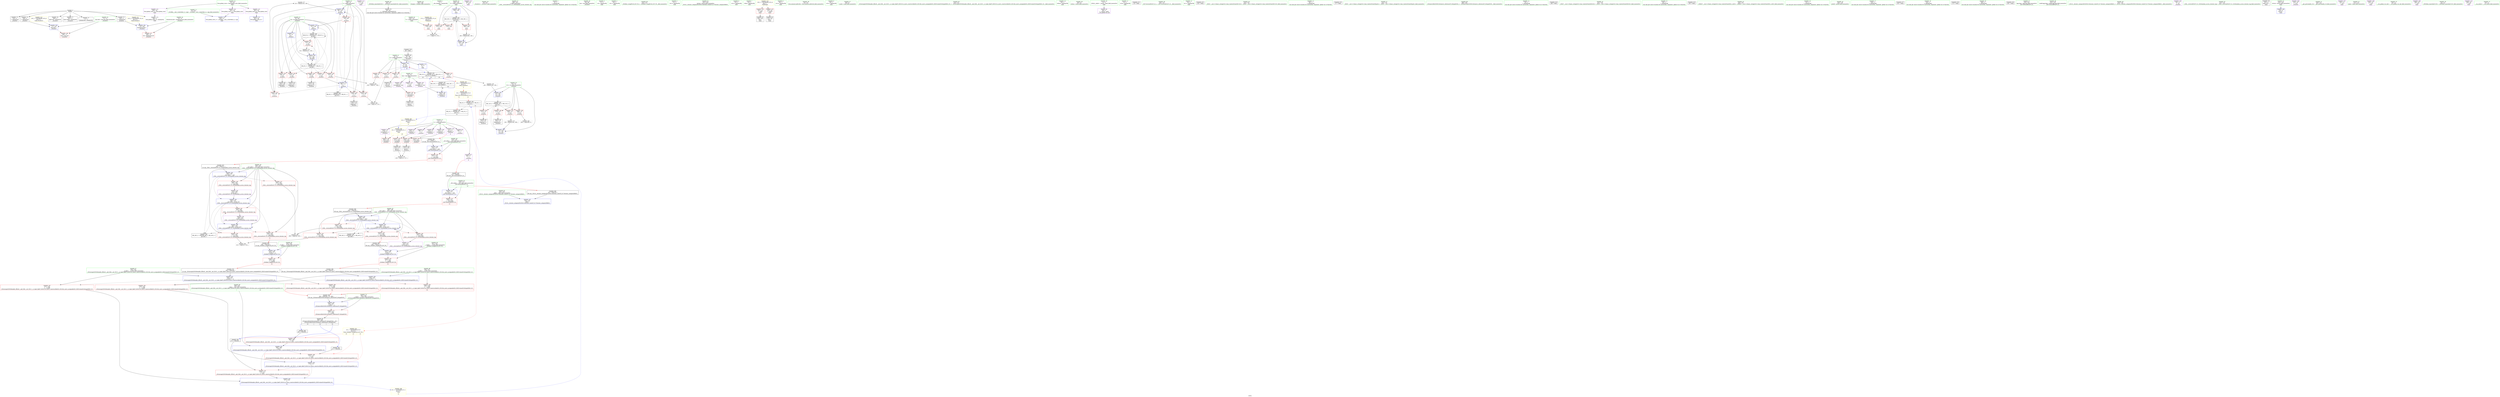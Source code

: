 digraph "SVFG" {
	label="SVFG";

	Node0x557fd61e9b50 [shape=record,color=grey,label="{NodeID: 0\nNullPtr}"];
	Node0x557fd61e9b50 -> Node0x557fd620c300[style=solid];
	Node0x557fd61e9b50 -> Node0x557fd620c400[style=solid];
	Node0x557fd61e9b50 -> Node0x557fd620c4d0[style=solid];
	Node0x557fd61e9b50 -> Node0x557fd620c5a0[style=solid];
	Node0x557fd61e9b50 -> Node0x557fd620c670[style=solid];
	Node0x557fd61e9b50 -> Node0x557fd620c740[style=solid];
	Node0x557fd61e9b50 -> Node0x557fd6212840[style=solid];
	Node0x557fd620f550 [shape=record,color=grey,label="{NodeID: 277\n135 = Binary(134, 136, )\n}"];
	Node0x557fd620f550 -> Node0x557fd6212c80[style=solid];
	Node0x557fd620d880 [shape=record,color=blue,label="{NodeID: 194\n300\<--310\n__last.addr\<--incdec.ptr\n_ZSt9__reverseIPcEvT_S1_St26random_access_iterator_tag\n}"];
	Node0x557fd620d880 -> Node0x557fd6211ab0[style=dashed];
	Node0x557fd620d880 -> Node0x557fd6211b80[style=dashed];
	Node0x557fd620d880 -> Node0x557fd6211c50[style=dashed];
	Node0x557fd620d880 -> Node0x557fd620da20[style=dashed];
	Node0x557fd620d880 -> Node0x557fd6224bd0[style=dashed];
	Node0x557fd620a9e0 [shape=record,color=purple,label="{NodeID: 111\n271\<--31\n\<--.str.6\nmain\n}"];
	Node0x557fd6208b60 [shape=record,color=green,label="{NodeID: 28\n49\<--55\n_ZNSt8ios_base4InitD1Ev\<--_ZNSt8ios_base4InitD1Ev_field_insensitive\n}"];
	Node0x557fd6208b60 -> Node0x557fd620c8e0[style=solid];
	Node0x557fd6213cf0 [shape=record,color=black,label="{NodeID: 388\n331 = PHI(216, )\n0th arg _ZSt19__iterator_categoryIPcENSt15iterator_traitsIT_E17iterator_categoryERKS2_ }"];
	Node0x557fd6213cf0 -> Node0x557fd620daf0[style=solid];
	Node0x557fd6229fb0 [shape=record,color=yellow,style=double,label="{NodeID: 305\n4V_1 = ENCHI(MR_4V_0)\npts\{13 \}\nFun[_ZSt7reverseIPcEvT_S1_]|{<s0>15|<s1>15}}"];
	Node0x557fd6229fb0:s0 -> Node0x557fd62241d0[style=dashed,color=red];
	Node0x557fd6229fb0:s1 -> Node0x557fd6225ad0[style=dashed,color=red];
	Node0x557fd6210a70 [shape=record,color=red,label="{NodeID: 139\n171\<--75\n\<--i13\n_Z5solvev\n}"];
	Node0x557fd6210a70 -> Node0x557fd620d060[style=solid];
	Node0x557fd620b510 [shape=record,color=green,label="{NodeID: 56\n265\<--266\nfreopen\<--freopen_field_insensitive\n}"];
	Node0x557fd6212130 [shape=record,color=red,label="{NodeID: 167\n377\<--358\n\<--__b.addr\n_ZSt4swapIcENSt9enable_ifIXsr6__and_ISt6__not_ISt15__is_tuple_likeIT_EESt21is_move_constructibleIS3_ESt18is_move_assignableIS3_EEE5valueEvE4typeERS3_SC_\n}"];
	Node0x557fd6212130 -> Node0x557fd620e0a0[style=solid];
	Node0x557fd620cd20 [shape=record,color=black,label="{NodeID: 84\n124\<--123\nidxprom4\<--\n_Z5solvev\n}"];
	Node0x557fd61f9840 [shape=record,color=green,label="{NodeID: 1\n7\<--1\n__dso_handle\<--dummyObj\nGlob }"];
	Node0x557fd621a380 [shape=record,color=grey,label="{NodeID: 278\n277 = cmp(275, 276, )\n}"];
	Node0x557fd620d950 [shape=record,color=blue,label="{NodeID: 195\n298\<--323\n__first.addr\<--incdec.ptr2\n_ZSt9__reverseIPcEvT_S1_St26random_access_iterator_tag\n}"];
	Node0x557fd620d950 -> Node0x557fd62116a0[style=dashed];
	Node0x557fd620d950 -> Node0x557fd6211770[style=dashed];
	Node0x557fd620d950 -> Node0x557fd6211840[style=dashed];
	Node0x557fd620d950 -> Node0x557fd620d950[style=dashed];
	Node0x557fd620d950 -> Node0x557fd62246d0[style=dashed];
	Node0x557fd620aab0 [shape=record,color=purple,label="{NodeID: 112\n280\<--33\n\<--.str.7\nmain\n}"];
	Node0x557fd6208c60 [shape=record,color=green,label="{NodeID: 29\n62\<--63\n_Z5solvev\<--_Z5solvev_field_insensitive\n}"];
	Node0x557fd6213e00 [shape=record,color=black,label="{NodeID: 389\n339 = PHI(317, )\n0th arg _ZSt9iter_swapIPcS0_EvT_T0_ }"];
	Node0x557fd6213e00 -> Node0x557fd620dbc0[style=solid];
	Node0x557fd6210b40 [shape=record,color=red,label="{NodeID: 140\n177\<--75\n\<--i13\n_Z5solvev\n}"];
	Node0x557fd6210b40 -> Node0x557fd620d200[style=solid];
	Node0x557fd620b610 [shape=record,color=green,label="{NodeID: 57\n296\<--297\n\<--field_insensitive\n_ZSt9__reverseIPcEvT_S1_St26random_access_iterator_tag\n}"];
	Node0x557fd6212200 [shape=record,color=red,label="{NodeID: 168\n368\<--365\n\<--call\n_ZSt4swapIcENSt9enable_ifIXsr6__and_ISt6__not_ISt15__is_tuple_likeIT_EESt21is_move_constructibleIS3_ESt18is_move_assignableIS3_EEE5valueEvE4typeERS3_SC_\n}"];
	Node0x557fd6212200 -> Node0x557fd620df00[style=solid];
	Node0x557fd620cdf0 [shape=record,color=black,label="{NodeID: 85\n127\<--126\nconv6\<--\n_Z5solvev\n}"];
	Node0x557fd620cdf0 -> Node0x557fd621a500[style=solid];
	Node0x557fd61f98d0 [shape=record,color=green,label="{NodeID: 2\n9\<--1\n\<--dummyObj\nCan only get source location for instruction, argument, global var or function.}"];
	Node0x557fd621a500 [shape=record,color=grey,label="{NodeID: 279\n128 = cmp(122, 127, )\n}"];
	Node0x557fd620da20 [shape=record,color=blue,label="{NodeID: 196\n300\<--326\n__last.addr\<--incdec.ptr3\n_ZSt9__reverseIPcEvT_S1_St26random_access_iterator_tag\n}"];
	Node0x557fd620da20 -> Node0x557fd6211ab0[style=dashed];
	Node0x557fd620da20 -> Node0x557fd6211b80[style=dashed];
	Node0x557fd620da20 -> Node0x557fd6211c50[style=dashed];
	Node0x557fd620da20 -> Node0x557fd620da20[style=dashed];
	Node0x557fd620da20 -> Node0x557fd6224bd0[style=dashed];
	Node0x557fd620ab80 [shape=record,color=purple,label="{NodeID: 113\n391\<--35\nllvm.global_ctors_0\<--llvm.global_ctors\nGlob }"];
	Node0x557fd620ab80 -> Node0x557fd6212640[style=solid];
	Node0x557fd6208d60 [shape=record,color=green,label="{NodeID: 30\n65\<--66\nans\<--ans_field_insensitive\n_Z5solvev\n}"];
	Node0x557fd6213f10 [shape=record,color=black,label="{NodeID: 390\n340 = PHI(318, )\n1st arg _ZSt9iter_swapIPcS0_EvT_T0_ }"];
	Node0x557fd6213f10 -> Node0x557fd620dc90[style=solid];
	Node0x557fd622a1a0 [shape=record,color=yellow,style=double,label="{NodeID: 307\n4V_1 = ENCHI(MR_4V_0)\npts\{13 \}\nFun[_Z5solvev]|{<s0>6}}"];
	Node0x557fd622a1a0:s0 -> Node0x557fd6229fb0[style=dashed,color=red];
	Node0x557fd6210c10 [shape=record,color=red,label="{NodeID: 141\n184\<--75\n\<--i13\n_Z5solvev\n}"];
	Node0x557fd6210c10 -> Node0x557fd620ef50[style=solid];
	Node0x557fd620b6e0 [shape=record,color=green,label="{NodeID: 58\n298\<--299\n__first.addr\<--__first.addr_field_insensitive\n_ZSt9__reverseIPcEvT_S1_St26random_access_iterator_tag\n}"];
	Node0x557fd620b6e0 -> Node0x557fd62115d0[style=solid];
	Node0x557fd620b6e0 -> Node0x557fd62116a0[style=solid];
	Node0x557fd620b6e0 -> Node0x557fd6211770[style=solid];
	Node0x557fd620b6e0 -> Node0x557fd6211840[style=solid];
	Node0x557fd620b6e0 -> Node0x557fd620d6e0[style=solid];
	Node0x557fd620b6e0 -> Node0x557fd620d950[style=solid];
	Node0x557fd62122d0 [shape=record,color=red,label="{NodeID: 169\n372\<--371\n\<--call1\n_ZSt4swapIcENSt9enable_ifIXsr6__and_ISt6__not_ISt15__is_tuple_likeIT_EESt21is_move_constructibleIS3_ESt18is_move_assignableIS3_EEE5valueEvE4typeERS3_SC_\n}"];
	Node0x557fd62122d0 -> Node0x557fd620dfd0[style=solid];
	Node0x557fd620cec0 [shape=record,color=black,label="{NodeID: 86\n140\<--139\nidxprom8\<--\n_Z5solvev\n}"];
	Node0x557fd62050a0 [shape=record,color=green,label="{NodeID: 3\n17\<--1\n.str\<--dummyObj\nGlob }"];
	Node0x557fd621a680 [shape=record,color=grey,label="{NodeID: 280\n116 = cmp(114, 115, )\n}"];
	Node0x557fd620daf0 [shape=record,color=blue,label="{NodeID: 197\n334\<--331\n.addr\<--\n_ZSt19__iterator_categoryIPcENSt15iterator_traitsIT_E17iterator_categoryERKS2_\n}"];
	Node0x557fd620ac80 [shape=record,color=purple,label="{NodeID: 114\n392\<--35\nllvm.global_ctors_1\<--llvm.global_ctors\nGlob }"];
	Node0x557fd620ac80 -> Node0x557fd6212740[style=solid];
	Node0x557fd6208e30 [shape=record,color=green,label="{NodeID: 31\n67\<--68\non\<--on_field_insensitive\n_Z5solvev\n}"];
	Node0x557fd6208e30 -> Node0x557fd620ffe0[style=solid];
	Node0x557fd6208e30 -> Node0x557fd62100b0[style=solid];
	Node0x557fd6208e30 -> Node0x557fd6210180[style=solid];
	Node0x557fd6208e30 -> Node0x557fd6210250[style=solid];
	Node0x557fd6208e30 -> Node0x557fd6210320[style=solid];
	Node0x557fd6208e30 -> Node0x557fd62103f0[style=solid];
	Node0x557fd6208e30 -> Node0x557fd6212a10[style=solid];
	Node0x557fd6208e30 -> Node0x557fd6212bb0[style=solid];
	Node0x557fd6208e30 -> Node0x557fd6212e20[style=solid];
	Node0x557fd6210ce0 [shape=record,color=red,label="{NodeID: 142\n121\<--120\n\<--arrayidx\n_Z5solvev\n}"];
	Node0x557fd6210ce0 -> Node0x557fd620cc50[style=solid];
	Node0x557fd620b7b0 [shape=record,color=green,label="{NodeID: 59\n300\<--301\n__last.addr\<--__last.addr_field_insensitive\n_ZSt9__reverseIPcEvT_S1_St26random_access_iterator_tag\n}"];
	Node0x557fd620b7b0 -> Node0x557fd6211910[style=solid];
	Node0x557fd620b7b0 -> Node0x557fd62119e0[style=solid];
	Node0x557fd620b7b0 -> Node0x557fd6211ab0[style=solid];
	Node0x557fd620b7b0 -> Node0x557fd6211b80[style=solid];
	Node0x557fd620b7b0 -> Node0x557fd6211c50[style=solid];
	Node0x557fd620b7b0 -> Node0x557fd620d7b0[style=solid];
	Node0x557fd620b7b0 -> Node0x557fd620d880[style=solid];
	Node0x557fd620b7b0 -> Node0x557fd620da20[style=solid];
	Node0x557fd62123a0 [shape=record,color=red,label="{NodeID: 170\n376\<--375\n\<--call2\n_ZSt4swapIcENSt9enable_ifIXsr6__and_ISt6__not_ISt15__is_tuple_likeIT_EESt21is_move_constructibleIS3_ESt18is_move_assignableIS3_EEE5valueEvE4typeERS3_SC_\n}"];
	Node0x557fd62123a0 -> Node0x557fd620e0a0[style=solid];
	Node0x557fd620cf90 [shape=record,color=black,label="{NodeID: 87\n147\<--146\nidxprom11\<--\n_Z5solvev\n}"];
	Node0x557fd6205130 [shape=record,color=green,label="{NodeID: 4\n19\<--1\n.str.1\<--dummyObj\nGlob }"];
	Node0x557fd622e340 [shape=record,color=yellow,style=double,label="{NodeID: 364\n4V_2 = CSCHI(MR_4V_1)\npts\{13 \}\nCS[]|{|<s4>20}}"];
	Node0x557fd622e340 -> Node0x557fd6210ce0[style=dashed];
	Node0x557fd622e340 -> Node0x557fd6210db0[style=dashed];
	Node0x557fd622e340 -> Node0x557fd6210e80[style=dashed];
	Node0x557fd622e340 -> Node0x557fd6211020[style=dashed];
	Node0x557fd622e340:s4 -> Node0x557fd62287d0[style=dashed,color=blue];
	Node0x557fd621a800 [shape=record,color=grey,label="{NodeID: 281\n306 = cmp(304, 305, )\n}"];
	Node0x557fd620dbc0 [shape=record,color=blue,label="{NodeID: 198\n341\<--339\n__a.addr\<--__a\n_ZSt9iter_swapIPcS0_EvT_T0_\n}"];
	Node0x557fd620dbc0 -> Node0x557fd6211d20[style=dashed];
	Node0x557fd620f700 [shape=record,color=purple,label="{NodeID: 115\n393\<--35\nllvm.global_ctors_2\<--llvm.global_ctors\nGlob }"];
	Node0x557fd620f700 -> Node0x557fd6212840[style=solid];
	Node0x557fd6208f00 [shape=record,color=green,label="{NodeID: 32\n69\<--70\ni\<--i_field_insensitive\n_Z5solvev\n}"];
	Node0x557fd6208f00 -> Node0x557fd62104c0[style=solid];
	Node0x557fd6208f00 -> Node0x557fd6210590[style=solid];
	Node0x557fd6208f00 -> Node0x557fd6210660[style=solid];
	Node0x557fd6208f00 -> Node0x557fd6210730[style=solid];
	Node0x557fd6208f00 -> Node0x557fd6212ae0[style=solid];
	Node0x557fd6208f00 -> Node0x557fd6212c80[style=solid];
	Node0x557fd6210db0 [shape=record,color=red,label="{NodeID: 143\n126\<--125\n\<--arrayidx5\n_Z5solvev\n}"];
	Node0x557fd6210db0 -> Node0x557fd620cdf0[style=solid];
	Node0x557fd620b880 [shape=record,color=green,label="{NodeID: 60\n320\<--321\n_ZSt9iter_swapIPcS0_EvT_T0_\<--_ZSt9iter_swapIPcS0_EvT_T0__field_insensitive\n}"];
	Node0x557fd6212470 [shape=record,color=red,label="{NodeID: 171\n385\<--382\n\<--__t.addr\n_ZSt4moveIRcEONSt16remove_referenceIT_E4typeEOS2_\n}"];
	Node0x557fd6212470 -> Node0x557fd620d470[style=solid];
	Node0x557fd620d060 [shape=record,color=black,label="{NodeID: 88\n172\<--171\nidxprom17\<--\n_Z5solvev\n}"];
	Node0x557fd62051c0 [shape=record,color=green,label="{NodeID: 5\n21\<--1\n.str.2\<--dummyObj\nGlob }"];
	Node0x557fd622e4a0 [shape=record,color=yellow,style=double,label="{NodeID: 365\n4V_2 = CSCHI(MR_4V_1)\npts\{13 \}\nCS[]|{<s0>6}}"];
	Node0x557fd622e4a0:s0 -> Node0x557fd622e340[style=dashed,color=blue];
	Node0x557fd621a980 [shape=record,color=grey,label="{NodeID: 282\n169 = cmp(168, 9, )\n}"];
	Node0x557fd620dc90 [shape=record,color=blue,label="{NodeID: 199\n343\<--340\n__b.addr\<--__b\n_ZSt9iter_swapIPcS0_EvT_T0_\n}"];
	Node0x557fd620dc90 -> Node0x557fd6211df0[style=dashed];
	Node0x557fd620f7c0 [shape=record,color=purple,label="{NodeID: 116\n310\<--309\nincdec.ptr\<--\n_ZSt9__reverseIPcEvT_S1_St26random_access_iterator_tag\n}"];
	Node0x557fd620f7c0 -> Node0x557fd620d880[style=solid];
	Node0x557fd6208fd0 [shape=record,color=green,label="{NodeID: 33\n71\<--72\nexn.slot\<--exn.slot_field_insensitive\n_Z5solvev\n}"];
	Node0x557fd6208fd0 -> Node0x557fd6210800[style=solid];
	Node0x557fd6208fd0 -> Node0x557fd6212ef0[style=solid];
	Node0x557fd622a440 [shape=record,color=yellow,style=double,label="{NodeID: 310\n10V_1 = ENCHI(MR_10V_0)\npts\{72 \}\nFun[_Z5solvev]}"];
	Node0x557fd622a440 -> Node0x557fd6212ef0[style=dashed];
	Node0x557fd6210e80 [shape=record,color=red,label="{NodeID: 144\n142\<--141\n\<--arrayidx9\n_Z5solvev\n}"];
	Node0x557fd620b980 [shape=record,color=green,label="{NodeID: 61\n332\<--333\nretval\<--retval_field_insensitive\n_ZSt19__iterator_categoryIPcENSt15iterator_traitsIT_E17iterator_categoryERKS2_\n}"];
	Node0x557fd6212540 [shape=record,color=blue,label="{NodeID: 172\n8\<--9\nn\<--\nGlob }"];
	Node0x557fd6212540 -> Node0x557fd62287d0[style=dashed];
	Node0x557fd620d130 [shape=record,color=black,label="{NodeID: 89\n175\<--174\ntobool\<--\n_Z5solvev\n}"];
	Node0x557fd6205250 [shape=record,color=green,label="{NodeID: 6\n23\<--1\n.str.3\<--dummyObj\nGlob }"];
	Node0x557fd621ab00 [shape=record,color=grey,label="{NodeID: 283\n109 = cmp(107, 108, )\n}"];
	Node0x557fd620dd60 [shape=record,color=blue,label="{NodeID: 200\n356\<--354\n__a.addr\<--__a\n_ZSt4swapIcENSt9enable_ifIXsr6__and_ISt6__not_ISt15__is_tuple_likeIT_EESt21is_move_constructibleIS3_ESt18is_move_assignableIS3_EEE5valueEvE4typeERS3_SC_\n}"];
	Node0x557fd620dd60 -> Node0x557fd6211ec0[style=dashed];
	Node0x557fd620dd60 -> Node0x557fd6211f90[style=dashed];
	Node0x557fd620f890 [shape=record,color=purple,label="{NodeID: 117\n323\<--322\nincdec.ptr2\<--\n_ZSt9__reverseIPcEvT_S1_St26random_access_iterator_tag\n}"];
	Node0x557fd620f890 -> Node0x557fd620d950[style=solid];
	Node0x557fd62090a0 [shape=record,color=green,label="{NodeID: 34\n73\<--74\nehselector.slot\<--ehselector.slot_field_insensitive\n_Z5solvev\n}"];
	Node0x557fd62090a0 -> Node0x557fd62108d0[style=solid];
	Node0x557fd62090a0 -> Node0x557fd6212fc0[style=solid];
	Node0x557fd622a520 [shape=record,color=yellow,style=double,label="{NodeID: 311\n12V_1 = ENCHI(MR_12V_0)\npts\{74 \}\nFun[_Z5solvev]}"];
	Node0x557fd622a520 -> Node0x557fd6212fc0[style=dashed];
	Node0x557fd6210f50 [shape=record,color=red,label="{NodeID: 145\n174\<--173\n\<--arrayidx18\n_Z5solvev\n}"];
	Node0x557fd6210f50 -> Node0x557fd620d130[style=solid];
	Node0x557fd620ba50 [shape=record,color=green,label="{NodeID: 62\n334\<--335\n.addr\<--.addr_field_insensitive\n_ZSt19__iterator_categoryIPcENSt15iterator_traitsIT_E17iterator_categoryERKS2_\n}"];
	Node0x557fd620ba50 -> Node0x557fd620daf0[style=solid];
	Node0x557fd6212640 [shape=record,color=blue,label="{NodeID: 173\n391\<--36\nllvm.global_ctors_0\<--\nGlob }"];
	Node0x557fd620d200 [shape=record,color=black,label="{NodeID: 90\n178\<--177\nidxprom20\<--\n_Z5solvev\n}"];
	Node0x557fd6205a90 [shape=record,color=green,label="{NodeID: 7\n25\<--1\nstdin\<--dummyObj\nGlob }"];
	Node0x557fd621ac80 [shape=record,color=grey,label="{NodeID: 284\n315 = cmp(313, 314, )\n}"];
	Node0x557fd620de30 [shape=record,color=blue,label="{NodeID: 201\n358\<--355\n__b.addr\<--__b\n_ZSt4swapIcENSt9enable_ifIXsr6__and_ISt6__not_ISt15__is_tuple_likeIT_EESt21is_move_constructibleIS3_ESt18is_move_assignableIS3_EEE5valueEvE4typeERS3_SC_\n}"];
	Node0x557fd620de30 -> Node0x557fd6212060[style=dashed];
	Node0x557fd620de30 -> Node0x557fd6212130[style=dashed];
	Node0x557fd620f960 [shape=record,color=purple,label="{NodeID: 118\n326\<--325\nincdec.ptr3\<--\n_ZSt9__reverseIPcEvT_S1_St26random_access_iterator_tag\n}"];
	Node0x557fd620f960 -> Node0x557fd620da20[style=solid];
	Node0x557fd6209170 [shape=record,color=green,label="{NodeID: 35\n75\<--76\ni13\<--i13_field_insensitive\n_Z5solvev\n}"];
	Node0x557fd6209170 -> Node0x557fd62109a0[style=solid];
	Node0x557fd6209170 -> Node0x557fd6210a70[style=solid];
	Node0x557fd6209170 -> Node0x557fd6210b40[style=solid];
	Node0x557fd6209170 -> Node0x557fd6210c10[style=solid];
	Node0x557fd6209170 -> Node0x557fd6213090[style=solid];
	Node0x557fd6209170 -> Node0x557fd6213160[style=solid];
	Node0x557fd6211020 [shape=record,color=red,label="{NodeID: 146\n180\<--179\n\<--arrayidx21\n_Z5solvev\n}"];
	Node0x557fd620bb20 [shape=record,color=green,label="{NodeID: 63\n341\<--342\n__a.addr\<--__a.addr_field_insensitive\n_ZSt9iter_swapIPcS0_EvT_T0_\n}"];
	Node0x557fd620bb20 -> Node0x557fd6211d20[style=solid];
	Node0x557fd620bb20 -> Node0x557fd620dbc0[style=solid];
	Node0x557fd6212740 [shape=record,color=blue,label="{NodeID: 174\n392\<--37\nllvm.global_ctors_1\<--_GLOBAL__sub_I_waterfalls_0_1.cpp\nGlob }"];
	Node0x557fd620d2d0 [shape=record,color=black,label="{NodeID: 91\n264\<--261\ncall\<--\nmain\n}"];
	Node0x557fd6205b50 [shape=record,color=green,label="{NodeID: 8\n26\<--1\n.str.4\<--dummyObj\nGlob }"];
	Node0x557fd622e8f0 [shape=record,color=yellow,style=double,label="{NodeID: 368\n4V_2 = CSCHI(MR_4V_1)\npts\{13 \}\nCS[]|{<s0>21}}"];
	Node0x557fd622e8f0:s0 -> Node0x557fd6225ad0[style=dashed,color=blue];
	Node0x557fd62232d0 [shape=record,color=black,label="{NodeID: 285\nMR_6V_3 = PHI(MR_6V_7, MR_6V_2, )\npts\{68 \}\n}"];
	Node0x557fd62232d0 -> Node0x557fd620ffe0[style=dashed];
	Node0x557fd62232d0 -> Node0x557fd62100b0[style=dashed];
	Node0x557fd62232d0 -> Node0x557fd6210180[style=dashed];
	Node0x557fd62232d0 -> Node0x557fd6210250[style=dashed];
	Node0x557fd62232d0 -> Node0x557fd6210320[style=dashed];
	Node0x557fd62232d0 -> Node0x557fd62103f0[style=dashed];
	Node0x557fd62232d0 -> Node0x557fd6212bb0[style=dashed];
	Node0x557fd62232d0 -> Node0x557fd6212e20[style=dashed];
	Node0x557fd62232d0 -> Node0x557fd62269d0[style=dashed];
	Node0x557fd620df00 [shape=record,color=blue,label="{NodeID: 202\n360\<--368\n__tmp\<--\n_ZSt4swapIcENSt9enable_ifIXsr6__and_ISt6__not_ISt15__is_tuple_likeIT_EESt21is_move_constructibleIS3_ESt18is_move_assignableIS3_EEE5valueEvE4typeERS3_SC_\n}"];
	Node0x557fd620df00 -> Node0x557fd62122d0[style=dashed];
	Node0x557fd620df00 -> Node0x557fd62123a0[style=dashed];
	Node0x557fd620fa30 [shape=record,color=purple,label="{NodeID: 119\n97\<--11\nadd.ptr\<--s\n_Z5solvev\n|{<s0>6}}"];
	Node0x557fd620fa30:s0 -> Node0x557fd62136b0[style=solid,color=red];
	Node0x557fd6209240 [shape=record,color=green,label="{NodeID: 36\n82\<--83\nllvm.memset.p0i8.i64\<--llvm.memset.p0i8.i64_field_insensitive\n}"];
	Node0x557fd62110f0 [shape=record,color=red,label="{NodeID: 147\n226\<--216\n\<--__first.addr\n_ZSt7reverseIPcEvT_S1_\n|{<s0>15}}"];
	Node0x557fd62110f0:s0 -> Node0x557fd6213ad0[style=solid,color=red];
	Node0x557fd620bbf0 [shape=record,color=green,label="{NodeID: 64\n343\<--344\n__b.addr\<--__b.addr_field_insensitive\n_ZSt9iter_swapIPcS0_EvT_T0_\n}"];
	Node0x557fd620bbf0 -> Node0x557fd6211df0[style=solid];
	Node0x557fd620bbf0 -> Node0x557fd620dc90[style=solid];
	Node0x557fd6212840 [shape=record,color=blue, style = dotted,label="{NodeID: 175\n393\<--3\nllvm.global_ctors_2\<--dummyVal\nGlob }"];
	Node0x557fd620d3a0 [shape=record,color=black,label="{NodeID: 92\n270\<--267\ncall1\<--\nmain\n}"];
	Node0x557fd6205c10 [shape=record,color=green,label="{NodeID: 9\n28\<--1\n.str.5\<--dummyObj\nGlob }"];
	Node0x557fd623b740 [shape=record,color=black,label="{NodeID: 369\n354 = PHI(347, )\n0th arg _ZSt4swapIcENSt9enable_ifIXsr6__and_ISt6__not_ISt15__is_tuple_likeIT_EESt21is_move_constructibleIS3_ESt18is_move_assignableIS3_EEE5valueEvE4typeERS3_SC_ }"];
	Node0x557fd623b740 -> Node0x557fd620dd60[style=solid];
	Node0x557fd62237d0 [shape=record,color=black,label="{NodeID: 286\nMR_8V_2 = PHI(MR_8V_4, MR_8V_1, )\npts\{70 \}\n}"];
	Node0x557fd62237d0 -> Node0x557fd6212ae0[style=dashed];
	Node0x557fd620dfd0 [shape=record,color=blue,label="{NodeID: 203\n373\<--372\n\<--\n_ZSt4swapIcENSt9enable_ifIXsr6__and_ISt6__not_ISt15__is_tuple_likeIT_EESt21is_move_constructibleIS3_ESt18is_move_assignableIS3_EEE5valueEvE4typeERS3_SC_\n}"];
	Node0x557fd620dfd0 -> Node0x557fd62123a0[style=dashed];
	Node0x557fd620dfd0 -> Node0x557fd620e0a0[style=dashed];
	Node0x557fd620fb00 [shape=record,color=red,label="{NodeID: 120\n94\<--8\n\<--n\n_Z5solvev\n}"];
	Node0x557fd620fb00 -> Node0x557fd620cab0[style=solid];
	Node0x557fd6209340 [shape=record,color=green,label="{NodeID: 37\n86\<--87\nscanf\<--scanf_field_insensitive\n}"];
	Node0x557fd62111c0 [shape=record,color=red,label="{NodeID: 148\n227\<--218\n\<--__last.addr\n_ZSt7reverseIPcEvT_S1_\n|{<s0>15}}"];
	Node0x557fd62111c0:s0 -> Node0x557fd6213be0[style=solid,color=red];
	Node0x557fd620bcc0 [shape=record,color=green,label="{NodeID: 65\n350\<--351\n_ZSt4swapIcENSt9enable_ifIXsr6__and_ISt6__not_ISt15__is_tuple_likeIT_EESt21is_move_constructibleIS3_ESt18is_move_assignableIS3_EEE5valueEvE4typeERS3_SC_\<--_ZSt4swapIcENSt9enable_ifIXsr6__and_ISt6__not_ISt15__is_tuple_likeIT_EESt21is_move_constructibleIS3_ESt18is_move_assignableIS3_EEE5valueEvE4typeERS3_SC__field_insensitive\n}"];
	Node0x557fd6212940 [shape=record,color=blue,label="{NodeID: 176\n8\<--92\nn\<--conv\n_Z5solvev\n|{|<s4>20}}"];
	Node0x557fd6212940 -> Node0x557fd620fb00[style=dashed];
	Node0x557fd6212940 -> Node0x557fd620fbd0[style=dashed];
	Node0x557fd6212940 -> Node0x557fd620fca0[style=dashed];
	Node0x557fd6212940 -> Node0x557fd620fd70[style=dashed];
	Node0x557fd6212940:s4 -> Node0x557fd62287d0[style=dashed,color=blue];
	Node0x557fd620d470 [shape=record,color=black,label="{NodeID: 93\n380\<--385\n_ZSt4moveIRcEONSt16remove_referenceIT_E4typeEOS2__ret\<--\n_ZSt4moveIRcEONSt16remove_referenceIT_E4typeEOS2_\n|{<s0>23|<s1>24|<s2>25}}"];
	Node0x557fd620d470:s0 -> Node0x557fd623e3f0[style=solid,color=blue];
	Node0x557fd620d470:s1 -> Node0x557fd623e620[style=solid,color=blue];
	Node0x557fd620d470:s2 -> Node0x557fd623e760[style=solid,color=blue];
	Node0x557fd6205d10 [shape=record,color=green,label="{NodeID: 10\n30\<--1\nstdout\<--dummyObj\nGlob }"];
	Node0x557fd623b8a0 [shape=record,color=black,label="{NodeID: 370\n355 = PHI(348, )\n1st arg _ZSt4swapIcENSt9enable_ifIXsr6__and_ISt6__not_ISt15__is_tuple_likeIT_EESt21is_move_constructibleIS3_ESt18is_move_assignableIS3_EEE5valueEvE4typeERS3_SC_ }"];
	Node0x557fd623b8a0 -> Node0x557fd620de30[style=solid];
	Node0x557fd6223cd0 [shape=record,color=black,label="{NodeID: 287\nMR_16V_2 = PHI(MR_16V_3, MR_16V_1, )\npts\{160000 \}\n|{|<s2>20}}"];
	Node0x557fd6223cd0 -> Node0x557fd6210f50[style=dashed];
	Node0x557fd6223cd0 -> Node0x557fd6212d50[style=dashed];
	Node0x557fd6223cd0:s2 -> Node0x557fd62287d0[style=dashed,color=blue];
	Node0x557fd620e0a0 [shape=record,color=blue,label="{NodeID: 204\n377\<--376\n\<--\n_ZSt4swapIcENSt9enable_ifIXsr6__and_ISt6__not_ISt15__is_tuple_likeIT_EESt21is_move_constructibleIS3_ESt18is_move_assignableIS3_EEE5valueEvE4typeERS3_SC_\n|{<s0>22}}"];
	Node0x557fd620e0a0:s0 -> Node0x557fd622e8f0[style=dashed,color=blue];
	Node0x557fd620fbd0 [shape=record,color=red,label="{NodeID: 121\n108\<--8\n\<--n\n_Z5solvev\n}"];
	Node0x557fd620fbd0 -> Node0x557fd621ab00[style=solid];
	Node0x557fd6209440 [shape=record,color=green,label="{NodeID: 38\n90\<--91\nstrlen\<--strlen_field_insensitive\n}"];
	Node0x557fd6211290 [shape=record,color=red,label="{NodeID: 149\n276\<--256\n\<--T\nmain\n}"];
	Node0x557fd6211290 -> Node0x557fd621a380[style=solid];
	Node0x557fd620bdc0 [shape=record,color=green,label="{NodeID: 66\n356\<--357\n__a.addr\<--__a.addr_field_insensitive\n_ZSt4swapIcENSt9enable_ifIXsr6__and_ISt6__not_ISt15__is_tuple_likeIT_EESt21is_move_constructibleIS3_ESt18is_move_assignableIS3_EEE5valueEvE4typeERS3_SC_\n}"];
	Node0x557fd620bdc0 -> Node0x557fd6211ec0[style=solid];
	Node0x557fd620bdc0 -> Node0x557fd6211f90[style=solid];
	Node0x557fd620bdc0 -> Node0x557fd620dd60[style=solid];
	Node0x557fd6212a10 [shape=record,color=blue,label="{NodeID: 177\n67\<--9\non\<--\n_Z5solvev\n}"];
	Node0x557fd6212a10 -> Node0x557fd62232d0[style=dashed];
	Node0x557fd620d540 [shape=record,color=purple,label="{NodeID: 94\n46\<--4\n\<--_ZStL8__ioinit\n__cxx_global_var_init\n}"];
	Node0x557fd6205e10 [shape=record,color=green,label="{NodeID: 11\n31\<--1\n.str.6\<--dummyObj\nGlob }"];
	Node0x557fd623daf0 [shape=record,color=black,label="{NodeID: 371\n85 = PHI()\n}"];
	Node0x557fd62241d0 [shape=record,color=black,label="{NodeID: 288\nMR_4V_2 = PHI(MR_4V_1, MR_4V_3, )\npts\{13 \}\n|{<s0>15}}"];
	Node0x557fd62241d0:s0 -> Node0x557fd622e4a0[style=dashed,color=blue];
	Node0x557fd620e170 [shape=record,color=blue,label="{NodeID: 205\n382\<--381\n__t.addr\<--__t\n_ZSt4moveIRcEONSt16remove_referenceIT_E4typeEOS2_\n}"];
	Node0x557fd620e170 -> Node0x557fd6212470[style=dashed];
	Node0x557fd620fca0 [shape=record,color=red,label="{NodeID: 122\n115\<--8\n\<--n\n_Z5solvev\n}"];
	Node0x557fd620fca0 -> Node0x557fd621a680[style=solid];
	Node0x557fd6209540 [shape=record,color=green,label="{NodeID: 39\n100\<--101\n_ZSt7reverseIPcEvT_S1_\<--_ZSt7reverseIPcEvT_S1__field_insensitive\n}"];
	Node0x557fd6211360 [shape=record,color=red,label="{NodeID: 150\n275\<--258\n\<--t\nmain\n}"];
	Node0x557fd6211360 -> Node0x557fd621a380[style=solid];
	Node0x557fd620be90 [shape=record,color=green,label="{NodeID: 67\n358\<--359\n__b.addr\<--__b.addr_field_insensitive\n_ZSt4swapIcENSt9enable_ifIXsr6__and_ISt6__not_ISt15__is_tuple_likeIT_EESt21is_move_constructibleIS3_ESt18is_move_assignableIS3_EEE5valueEvE4typeERS3_SC_\n}"];
	Node0x557fd620be90 -> Node0x557fd6212060[style=solid];
	Node0x557fd620be90 -> Node0x557fd6212130[style=solid];
	Node0x557fd620be90 -> Node0x557fd620de30[style=solid];
	Node0x557fd6212ae0 [shape=record,color=blue,label="{NodeID: 178\n69\<--111\ni\<--\n_Z5solvev\n}"];
	Node0x557fd6212ae0 -> Node0x557fd62104c0[style=dashed];
	Node0x557fd6212ae0 -> Node0x557fd6210590[style=dashed];
	Node0x557fd6212ae0 -> Node0x557fd6210660[style=dashed];
	Node0x557fd6212ae0 -> Node0x557fd6210730[style=dashed];
	Node0x557fd6212ae0 -> Node0x557fd6212c80[style=dashed];
	Node0x557fd6212ae0 -> Node0x557fd62237d0[style=dashed];
	Node0x557fd620d610 [shape=record,color=purple,label="{NodeID: 95\n88\<--11\n\<--s\n_Z5solvev\n}"];
	Node0x557fd6207b60 [shape=record,color=green,label="{NodeID: 12\n33\<--1\n.str.7\<--dummyObj\nGlob }"];
	Node0x557fd623dbf0 [shape=record,color=black,label="{NodeID: 372\n143 = PHI()\n}"];
	Node0x557fd62246d0 [shape=record,color=black,label="{NodeID: 289\nMR_34V_3 = PHI(MR_34V_2, MR_34V_4, )\npts\{299 \}\n}"];
	Node0x557fd620fd70 [shape=record,color=red,label="{NodeID: 123\n164\<--8\n\<--n\n_Z5solvev\n}"];
	Node0x557fd620fd70 -> Node0x557fd620f3d0[style=solid];
	Node0x557fd6209640 [shape=record,color=green,label="{NodeID: 40\n103\<--104\n_ZNSt7__cxx1112basic_stringIcSt11char_traitsIcESaIcEEC1Ev\<--_ZNSt7__cxx1112basic_stringIcSt11char_traitsIcESaIcEEC1Ev_field_insensitive\n}"];
	Node0x557fd6211430 [shape=record,color=red,label="{NodeID: 151\n279\<--258\n\<--t\nmain\n}"];
	Node0x557fd620bf60 [shape=record,color=green,label="{NodeID: 68\n360\<--361\n__tmp\<--__tmp_field_insensitive\n_ZSt4swapIcENSt9enable_ifIXsr6__and_ISt6__not_ISt15__is_tuple_likeIT_EESt21is_move_constructibleIS3_ESt18is_move_assignableIS3_EEE5valueEvE4typeERS3_SC_\n|{|<s1>25}}"];
	Node0x557fd620bf60 -> Node0x557fd620df00[style=solid];
	Node0x557fd620bf60:s1 -> Node0x557fd62137f0[style=solid,color=red];
	Node0x557fd6212bb0 [shape=record,color=blue,label="{NodeID: 179\n67\<--130\non\<--\n_Z5solvev\n}"];
	Node0x557fd6212bb0 -> Node0x557fd62269d0[style=dashed];
	Node0x557fd6209db0 [shape=record,color=purple,label="{NodeID: 96\n96\<--11\n\<--s\n_Z5solvev\n}"];
	Node0x557fd6207c60 [shape=record,color=green,label="{NodeID: 13\n36\<--1\n\<--dummyObj\nCan only get source location for instruction, argument, global var or function.}"];
	Node0x557fd623dcf0 [shape=record,color=black,label="{NodeID: 373\n47 = PHI()\n}"];
	Node0x557fd6224bd0 [shape=record,color=black,label="{NodeID: 290\nMR_36V_3 = PHI(MR_36V_2, MR_36V_5, )\npts\{301 \}\n}"];
	Node0x557fd620fe40 [shape=record,color=red,label="{NodeID: 124\n261\<--25\n\<--stdin\nmain\n}"];
	Node0x557fd620fe40 -> Node0x557fd620d2d0[style=solid];
	Node0x557fd6209740 [shape=record,color=green,label="{NodeID: 41\n144\<--145\n_ZNSt7__cxx1112basic_stringIcSt11char_traitsIcESaIcEEpLEc\<--_ZNSt7__cxx1112basic_stringIcSt11char_traitsIcESaIcEEpLEc_field_insensitive\n}"];
	Node0x557fd6211500 [shape=record,color=red,label="{NodeID: 152\n284\<--258\n\<--t\nmain\n}"];
	Node0x557fd6211500 -> Node0x557fd620f250[style=solid];
	Node0x557fd620c030 [shape=record,color=green,label="{NodeID: 69\n366\<--367\n_ZSt4moveIRcEONSt16remove_referenceIT_E4typeEOS2_\<--_ZSt4moveIRcEONSt16remove_referenceIT_E4typeEOS2__field_insensitive\n}"];
	Node0x557fd6212c80 [shape=record,color=blue,label="{NodeID: 180\n69\<--135\ni\<--inc\n_Z5solvev\n}"];
	Node0x557fd6212c80 -> Node0x557fd62104c0[style=dashed];
	Node0x557fd6212c80 -> Node0x557fd6210590[style=dashed];
	Node0x557fd6212c80 -> Node0x557fd6210660[style=dashed];
	Node0x557fd6212c80 -> Node0x557fd6210730[style=dashed];
	Node0x557fd6212c80 -> Node0x557fd6212c80[style=dashed];
	Node0x557fd6212c80 -> Node0x557fd62237d0[style=dashed];
	Node0x557fd6209e80 [shape=record,color=purple,label="{NodeID: 97\n98\<--11\n\<--s\n_Z5solvev\n|{<s0>6}}"];
	Node0x557fd6209e80:s0 -> Node0x557fd623e8a0[style=solid,color=red];
	Node0x557fd6207d60 [shape=record,color=green,label="{NodeID: 14\n79\<--1\n\<--dummyObj\nCan only get source location for instruction, argument, global var or function.}"];
	Node0x557fd623ddf0 [shape=record,color=black,label="{NodeID: 374\n189 = PHI()\n}"];
	Node0x557fd620ff10 [shape=record,color=red,label="{NodeID: 125\n267\<--30\n\<--stdout\nmain\n}"];
	Node0x557fd620ff10 -> Node0x557fd620d3a0[style=solid];
	Node0x557fd6209840 [shape=record,color=green,label="{NodeID: 42\n161\<--162\n_ZNSt7__cxx1112basic_stringIcSt11char_traitsIcESaIcEED1Ev\<--_ZNSt7__cxx1112basic_stringIcSt11char_traitsIcESaIcEED1Ev_field_insensitive\n}"];
	Node0x557fd622acb0 [shape=record,color=yellow,style=double,label="{NodeID: 319\n23V_1 = ENCHI(MR_23V_0)\npts\{1 \}\nFun[main]}"];
	Node0x557fd622acb0 -> Node0x557fd620fe40[style=dashed];
	Node0x557fd622acb0 -> Node0x557fd620ff10[style=dashed];
	Node0x557fd62115d0 [shape=record,color=red,label="{NodeID: 153\n304\<--298\n\<--__first.addr\n_ZSt9__reverseIPcEvT_S1_St26random_access_iterator_tag\n}"];
	Node0x557fd62115d0 -> Node0x557fd621a800[style=solid];
	Node0x557fd620c130 [shape=record,color=green,label="{NodeID: 70\n382\<--383\n__t.addr\<--__t.addr_field_insensitive\n_ZSt4moveIRcEONSt16remove_referenceIT_E4typeEOS2_\n}"];
	Node0x557fd620c130 -> Node0x557fd6212470[style=solid];
	Node0x557fd620c130 -> Node0x557fd620e170[style=solid];
	Node0x557fd6212d50 [shape=record,color=blue,label="{NodeID: 181\n148\<--150\narrayidx12\<--\n_Z5solvev\n}"];
	Node0x557fd6212d50 -> Node0x557fd6223cd0[style=dashed];
	Node0x557fd6209f50 [shape=record,color=purple,label="{NodeID: 98\n120\<--11\narrayidx\<--s\n_Z5solvev\n}"];
	Node0x557fd6209f50 -> Node0x557fd6210ce0[style=solid];
	Node0x557fd6207e60 [shape=record,color=green,label="{NodeID: 15\n80\<--1\n\<--dummyObj\nCan only get source location for instruction, argument, global var or function.}"];
	Node0x557fd623df50 [shape=record,color=black,label="{NodeID: 375\n193 = PHI()\n}"];
	Node0x557fd620ffe0 [shape=record,color=red,label="{NodeID: 126\n107\<--67\n\<--on\n_Z5solvev\n}"];
	Node0x557fd620ffe0 -> Node0x557fd621ab00[style=solid];
	Node0x557fd6209940 [shape=record,color=green,label="{NodeID: 43\n190\<--191\n_ZNKSt7__cxx1112basic_stringIcSt11char_traitsIcESaIcEE5c_strEv\<--_ZNKSt7__cxx1112basic_stringIcSt11char_traitsIcESaIcEE5c_strEv_field_insensitive\n}"];
	Node0x557fd62116a0 [shape=record,color=red,label="{NodeID: 154\n313\<--298\n\<--__first.addr\n_ZSt9__reverseIPcEvT_S1_St26random_access_iterator_tag\n}"];
	Node0x557fd62116a0 -> Node0x557fd621ac80[style=solid];
	Node0x557fd620c200 [shape=record,color=green,label="{NodeID: 71\n37\<--387\n_GLOBAL__sub_I_waterfalls_0_1.cpp\<--_GLOBAL__sub_I_waterfalls_0_1.cpp_field_insensitive\n}"];
	Node0x557fd620c200 -> Node0x557fd6212740[style=solid];
	Node0x557fd6212e20 [shape=record,color=blue,label="{NodeID: 182\n67\<--152\non\<--add\n_Z5solvev\n}"];
	Node0x557fd6212e20 -> Node0x557fd62232d0[style=dashed];
	Node0x557fd620a020 [shape=record,color=purple,label="{NodeID: 99\n125\<--11\narrayidx5\<--s\n_Z5solvev\n}"];
	Node0x557fd620a020 -> Node0x557fd6210db0[style=solid];
	Node0x557fd6207f60 [shape=record,color=green,label="{NodeID: 16\n81\<--1\n\<--dummyObj\nCan only get source location for instruction, argument, global var or function.}"];
	Node0x557fd623e020 [shape=record,color=black,label="{NodeID: 376\n89 = PHI()\n}"];
	Node0x557fd623e020 -> Node0x557fd620c9e0[style=solid];
	Node0x557fd6225ad0 [shape=record,color=black,label="{NodeID: 293\nMR_4V_3 = PHI(MR_4V_4, MR_4V_1, )\npts\{13 \}\n|{|<s1>21}}"];
	Node0x557fd6225ad0 -> Node0x557fd62241d0[style=dashed];
	Node0x557fd6225ad0:s1 -> Node0x557fd622b170[style=dashed,color=red];
	Node0x557fd62100b0 [shape=record,color=red,label="{NodeID: 127\n111\<--67\n\<--on\n_Z5solvev\n}"];
	Node0x557fd62100b0 -> Node0x557fd6212ae0[style=solid];
	Node0x557fd6209a40 [shape=record,color=green,label="{NodeID: 44\n194\<--195\nprintf\<--printf_field_insensitive\n}"];
	Node0x557fd622aea0 [shape=record,color=yellow,style=double,label="{NodeID: 321\n27V_1 = ENCHI(MR_27V_0)\npts\{257 \}\nFun[main]}"];
	Node0x557fd622aea0 -> Node0x557fd6211290[style=dashed];
	Node0x557fd6211770 [shape=record,color=red,label="{NodeID: 155\n317\<--298\n\<--__first.addr\n_ZSt9__reverseIPcEvT_S1_St26random_access_iterator_tag\n|{<s0>21}}"];
	Node0x557fd6211770:s0 -> Node0x557fd6213e00[style=solid,color=red];
	Node0x557fd620c300 [shape=record,color=black,label="{NodeID: 72\n2\<--3\ndummyVal\<--dummyVal\n}"];
	Node0x557fd6212ef0 [shape=record,color=blue,label="{NodeID: 183\n71\<--156\nexn.slot\<--\n_Z5solvev\n}"];
	Node0x557fd6212ef0 -> Node0x557fd6210800[style=dashed];
	Node0x557fd620a0f0 [shape=record,color=purple,label="{NodeID: 100\n141\<--11\narrayidx9\<--s\n_Z5solvev\n}"];
	Node0x557fd620a0f0 -> Node0x557fd6210e80[style=solid];
	Node0x557fd6208060 [shape=record,color=green,label="{NodeID: 17\n136\<--1\n\<--dummyObj\nCan only get source location for instruction, argument, global var or function.}"];
	Node0x557fd623e150 [shape=record,color=black,label="{NodeID: 377\n181 = PHI()\n}"];
	Node0x557fd6210180 [shape=record,color=red,label="{NodeID: 128\n123\<--67\n\<--on\n_Z5solvev\n}"];
	Node0x557fd6210180 -> Node0x557fd620cd20[style=solid];
	Node0x557fd6209b40 [shape=record,color=green,label="{NodeID: 45\n216\<--217\n__first.addr\<--__first.addr_field_insensitive\n_ZSt7reverseIPcEvT_S1_\n|{|<s2>14}}"];
	Node0x557fd6209b40 -> Node0x557fd62110f0[style=solid];
	Node0x557fd6209b40 -> Node0x557fd6213230[style=solid];
	Node0x557fd6209b40:s2 -> Node0x557fd6213cf0[style=solid,color=red];
	Node0x557fd6211840 [shape=record,color=red,label="{NodeID: 156\n322\<--298\n\<--__first.addr\n_ZSt9__reverseIPcEvT_S1_St26random_access_iterator_tag\n}"];
	Node0x557fd6211840 -> Node0x557fd620f890[style=solid];
	Node0x557fd620c400 [shape=record,color=black,label="{NodeID: 73\n155\<--3\n\<--dummyVal\n_Z5solvev\n}"];
	Node0x557fd6212fc0 [shape=record,color=blue,label="{NodeID: 184\n73\<--158\nehselector.slot\<--\n_Z5solvev\n}"];
	Node0x557fd6212fc0 -> Node0x557fd62108d0[style=dashed];
	Node0x557fd620a1c0 [shape=record,color=purple,label="{NodeID: 101\n179\<--11\narrayidx21\<--s\n_Z5solvev\n}"];
	Node0x557fd620a1c0 -> Node0x557fd6211020[style=solid];
	Node0x557fd6208160 [shape=record,color=green,label="{NodeID: 18\n150\<--1\n\<--dummyObj\nCan only get source location for instruction, argument, global var or function.}"];
	Node0x557fd623e220 [shape=record,color=black,label="{NodeID: 378\n272 = PHI()\n}"];
	Node0x557fd6210250 [shape=record,color=red,label="{NodeID: 129\n139\<--67\n\<--on\n_Z5solvev\n}"];
	Node0x557fd6210250 -> Node0x557fd620cec0[style=solid];
	Node0x557fd6209c10 [shape=record,color=green,label="{NodeID: 46\n218\<--219\n__last.addr\<--__last.addr_field_insensitive\n_ZSt7reverseIPcEvT_S1_\n}"];
	Node0x557fd6209c10 -> Node0x557fd62111c0[style=solid];
	Node0x557fd6209c10 -> Node0x557fd6213300[style=solid];
	Node0x557fd6211910 [shape=record,color=red,label="{NodeID: 157\n305\<--300\n\<--__last.addr\n_ZSt9__reverseIPcEvT_S1_St26random_access_iterator_tag\n}"];
	Node0x557fd6211910 -> Node0x557fd621a800[style=solid];
	Node0x557fd620c4d0 [shape=record,color=black,label="{NodeID: 74\n156\<--3\n\<--dummyVal\n_Z5solvev\n}"];
	Node0x557fd620c4d0 -> Node0x557fd6212ef0[style=solid];
	Node0x557fd6213090 [shape=record,color=blue,label="{NodeID: 185\n75\<--165\ni13\<--sub\n_Z5solvev\n}"];
	Node0x557fd6213090 -> Node0x557fd6226ed0[style=dashed];
	Node0x557fd620a290 [shape=record,color=purple,label="{NodeID: 102\n77\<--14\n\<--has\n_Z5solvev\n}"];
	Node0x557fd6208260 [shape=record,color=green,label="{NodeID: 19\n186\<--1\n\<--dummyObj\nCan only get source location for instruction, argument, global var or function.}"];
	Node0x557fd623e2f0 [shape=record,color=black,label="{NodeID: 379\n281 = PHI()\n}"];
	Node0x557fd62269d0 [shape=record,color=black,label="{NodeID: 296\nMR_6V_6 = PHI(MR_6V_5, MR_6V_4, )\npts\{68 \}\n}"];
	Node0x557fd62269d0 -> Node0x557fd6210180[style=dashed];
	Node0x557fd62269d0 -> Node0x557fd6210250[style=dashed];
	Node0x557fd62269d0 -> Node0x557fd6210320[style=dashed];
	Node0x557fd62269d0 -> Node0x557fd62103f0[style=dashed];
	Node0x557fd62269d0 -> Node0x557fd6212bb0[style=dashed];
	Node0x557fd62269d0 -> Node0x557fd6212e20[style=dashed];
	Node0x557fd62269d0 -> Node0x557fd62269d0[style=dashed];
	Node0x557fd6210320 [shape=record,color=red,label="{NodeID: 130\n146\<--67\n\<--on\n_Z5solvev\n}"];
	Node0x557fd6210320 -> Node0x557fd620cf90[style=solid];
	Node0x557fd6209ce0 [shape=record,color=green,label="{NodeID: 47\n220\<--221\nagg.tmp\<--agg.tmp_field_insensitive\n_ZSt7reverseIPcEvT_S1_\n}"];
	Node0x557fd622b170 [shape=record,color=yellow,style=double,label="{NodeID: 324\n4V_1 = ENCHI(MR_4V_0)\npts\{13 \}\nFun[_ZSt9iter_swapIPcS0_EvT_T0_]|{<s0>22|<s1>22|<s2>22}}"];
	Node0x557fd622b170:s0 -> Node0x557fd6212200[style=dashed,color=red];
	Node0x557fd622b170:s1 -> Node0x557fd62122d0[style=dashed,color=red];
	Node0x557fd622b170:s2 -> Node0x557fd620dfd0[style=dashed,color=red];
	Node0x557fd62119e0 [shape=record,color=red,label="{NodeID: 158\n309\<--300\n\<--__last.addr\n_ZSt9__reverseIPcEvT_S1_St26random_access_iterator_tag\n}"];
	Node0x557fd62119e0 -> Node0x557fd620f7c0[style=solid];
	Node0x557fd620c5a0 [shape=record,color=black,label="{NodeID: 75\n158\<--3\n\<--dummyVal\n_Z5solvev\n}"];
	Node0x557fd620c5a0 -> Node0x557fd6212fc0[style=solid];
	Node0x557fd6213160 [shape=record,color=blue,label="{NodeID: 186\n75\<--185\ni13\<--dec\n_Z5solvev\n}"];
	Node0x557fd6213160 -> Node0x557fd6226ed0[style=dashed];
	Node0x557fd620a360 [shape=record,color=purple,label="{NodeID: 103\n148\<--14\narrayidx12\<--has\n_Z5solvev\n}"];
	Node0x557fd620a360 -> Node0x557fd6212d50[style=solid];
	Node0x557fd6208360 [shape=record,color=green,label="{NodeID: 20\n4\<--6\n_ZStL8__ioinit\<--_ZStL8__ioinit_field_insensitive\nGlob }"];
	Node0x557fd6208360 -> Node0x557fd620d540[style=solid];
	Node0x557fd623e3f0 [shape=record,color=black,label="{NodeID: 380\n365 = PHI(380, )\n}"];
	Node0x557fd623e3f0 -> Node0x557fd6212200[style=solid];
	Node0x557fd6226ed0 [shape=record,color=black,label="{NodeID: 297\nMR_14V_4 = PHI(MR_14V_5, MR_14V_3, )\npts\{76 \}\n}"];
	Node0x557fd6226ed0 -> Node0x557fd62109a0[style=dashed];
	Node0x557fd6226ed0 -> Node0x557fd6210a70[style=dashed];
	Node0x557fd6226ed0 -> Node0x557fd6210b40[style=dashed];
	Node0x557fd6226ed0 -> Node0x557fd6210c10[style=dashed];
	Node0x557fd6226ed0 -> Node0x557fd6213160[style=dashed];
	Node0x557fd62103f0 [shape=record,color=red,label="{NodeID: 131\n151\<--67\n\<--on\n_Z5solvev\n}"];
	Node0x557fd62103f0 -> Node0x557fd620f0d0[style=solid];
	Node0x557fd620add0 [shape=record,color=green,label="{NodeID: 48\n222\<--223\nundef.agg.tmp\<--undef.agg.tmp_field_insensitive\n_ZSt7reverseIPcEvT_S1_\n}"];
	Node0x557fd6211ab0 [shape=record,color=red,label="{NodeID: 159\n314\<--300\n\<--__last.addr\n_ZSt9__reverseIPcEvT_S1_St26random_access_iterator_tag\n}"];
	Node0x557fd6211ab0 -> Node0x557fd621ac80[style=solid];
	Node0x557fd620c670 [shape=record,color=black,label="{NodeID: 76\n200\<--3\nlpad.val\<--dummyVal\n_Z5solvev\n}"];
	Node0x557fd6213230 [shape=record,color=blue,label="{NodeID: 187\n216\<--214\n__first.addr\<--__first\n_ZSt7reverseIPcEvT_S1_\n}"];
	Node0x557fd6213230 -> Node0x557fd62110f0[style=dashed];
	Node0x557fd620a430 [shape=record,color=purple,label="{NodeID: 104\n173\<--14\narrayidx18\<--has\n_Z5solvev\n}"];
	Node0x557fd620a430 -> Node0x557fd6210f50[style=solid];
	Node0x557fd6208460 [shape=record,color=green,label="{NodeID: 21\n8\<--10\nn\<--n_field_insensitive\nGlob }"];
	Node0x557fd6208460 -> Node0x557fd620fb00[style=solid];
	Node0x557fd6208460 -> Node0x557fd620fbd0[style=solid];
	Node0x557fd6208460 -> Node0x557fd620fca0[style=solid];
	Node0x557fd6208460 -> Node0x557fd620fd70[style=solid];
	Node0x557fd6208460 -> Node0x557fd6212540[style=solid];
	Node0x557fd6208460 -> Node0x557fd6212940[style=solid];
	Node0x557fd623e620 [shape=record,color=black,label="{NodeID: 381\n371 = PHI(380, )\n}"];
	Node0x557fd623e620 -> Node0x557fd62122d0[style=solid];
	Node0x557fd62104c0 [shape=record,color=red,label="{NodeID: 132\n114\<--69\n\<--i\n_Z5solvev\n}"];
	Node0x557fd62104c0 -> Node0x557fd621a680[style=solid];
	Node0x557fd620aea0 [shape=record,color=green,label="{NodeID: 49\n229\<--230\n_ZSt19__iterator_categoryIPcENSt15iterator_traitsIT_E17iterator_categoryERKS2_\<--_ZSt19__iterator_categoryIPcENSt15iterator_traitsIT_E17iterator_categoryERKS2__field_insensitive\n}"];
	Node0x557fd6211b80 [shape=record,color=red,label="{NodeID: 160\n318\<--300\n\<--__last.addr\n_ZSt9__reverseIPcEvT_S1_St26random_access_iterator_tag\n|{<s0>21}}"];
	Node0x557fd6211b80:s0 -> Node0x557fd6213f10[style=solid,color=red];
	Node0x557fd620c740 [shape=record,color=black,label="{NodeID: 77\n201\<--3\nlpad.val30\<--dummyVal\n_Z5solvev\n}"];
	Node0x557fd6213300 [shape=record,color=blue,label="{NodeID: 188\n218\<--215\n__last.addr\<--__last\n_ZSt7reverseIPcEvT_S1_\n}"];
	Node0x557fd6213300 -> Node0x557fd62111c0[style=dashed];
	Node0x557fd620a500 [shape=record,color=purple,label="{NodeID: 105\n84\<--17\n\<--.str\n_Z5solvev\n}"];
	Node0x557fd6208560 [shape=record,color=green,label="{NodeID: 22\n11\<--13\ns\<--s_field_insensitive\nGlob }"];
	Node0x557fd6208560 -> Node0x557fd620d610[style=solid];
	Node0x557fd6208560 -> Node0x557fd6209db0[style=solid];
	Node0x557fd6208560 -> Node0x557fd6209e80[style=solid];
	Node0x557fd6208560 -> Node0x557fd6209f50[style=solid];
	Node0x557fd6208560 -> Node0x557fd620a020[style=solid];
	Node0x557fd6208560 -> Node0x557fd620a0f0[style=solid];
	Node0x557fd6208560 -> Node0x557fd620a1c0[style=solid];
	Node0x557fd6208560 -> Node0x557fd620fa30[style=solid];
	Node0x557fd623e760 [shape=record,color=black,label="{NodeID: 382\n375 = PHI(380, )\n}"];
	Node0x557fd623e760 -> Node0x557fd62123a0[style=solid];
	Node0x557fd6210590 [shape=record,color=red,label="{NodeID: 133\n118\<--69\n\<--i\n_Z5solvev\n}"];
	Node0x557fd6210590 -> Node0x557fd620cb80[style=solid];
	Node0x557fd620afa0 [shape=record,color=green,label="{NodeID: 50\n232\<--233\n_ZSt9__reverseIPcEvT_S1_St26random_access_iterator_tag\<--_ZSt9__reverseIPcEvT_S1_St26random_access_iterator_tag_field_insensitive\n}"];
	Node0x557fd6211c50 [shape=record,color=red,label="{NodeID: 161\n325\<--300\n\<--__last.addr\n_ZSt9__reverseIPcEvT_S1_St26random_access_iterator_tag\n}"];
	Node0x557fd6211c50 -> Node0x557fd620f960[style=solid];
	Node0x557fd620c810 [shape=record,color=black,label="{NodeID: 78\n253\<--9\nmain_ret\<--\nmain\n}"];
	Node0x557fd62133d0 [shape=record,color=blue,label="{NodeID: 189\n254\<--9\nretval\<--\nmain\n}"];
	Node0x557fd620a5d0 [shape=record,color=purple,label="{NodeID: 106\n192\<--19\n\<--.str.1\n_Z5solvev\n}"];
	Node0x557fd6208660 [shape=record,color=green,label="{NodeID: 23\n14\<--16\nhas\<--has_field_insensitive\nGlob }"];
	Node0x557fd6208660 -> Node0x557fd620a290[style=solid];
	Node0x557fd6208660 -> Node0x557fd620a360[style=solid];
	Node0x557fd6208660 -> Node0x557fd620a430[style=solid];
	Node0x557fd623e8a0 [shape=record,color=black,label="{NodeID: 383\n214 = PHI(98, )\n0th arg _ZSt7reverseIPcEvT_S1_ }"];
	Node0x557fd623e8a0 -> Node0x557fd6213230[style=solid];
	Node0x557fd6210660 [shape=record,color=red,label="{NodeID: 134\n130\<--69\n\<--i\n_Z5solvev\n}"];
	Node0x557fd6210660 -> Node0x557fd6212bb0[style=solid];
	Node0x557fd620b0a0 [shape=record,color=green,label="{NodeID: 51\n240\<--241\n__gxx_personality_v0\<--__gxx_personality_v0_field_insensitive\n}"];
	Node0x557fd6211d20 [shape=record,color=red,label="{NodeID: 162\n347\<--341\n\<--__a.addr\n_ZSt9iter_swapIPcS0_EvT_T0_\n|{<s0>22}}"];
	Node0x557fd6211d20:s0 -> Node0x557fd623b740[style=solid,color=red];
	Node0x557fd620c8e0 [shape=record,color=black,label="{NodeID: 79\n48\<--49\n\<--_ZNSt8ios_base4InitD1Ev\nCan only get source location for instruction, argument, global var or function.}"];
	Node0x557fd620ef50 [shape=record,color=grey,label="{NodeID: 273\n185 = Binary(184, 186, )\n}"];
	Node0x557fd620ef50 -> Node0x557fd6213160[style=solid];
	Node0x557fd62134a0 [shape=record,color=blue,label="{NodeID: 190\n258\<--136\nt\<--\nmain\n}"];
	Node0x557fd62134a0 -> Node0x557fd62282d0[style=dashed];
	Node0x557fd620a6a0 [shape=record,color=purple,label="{NodeID: 107\n262\<--21\n\<--.str.2\nmain\n}"];
	Node0x557fd6208760 [shape=record,color=green,label="{NodeID: 24\n35\<--39\nllvm.global_ctors\<--llvm.global_ctors_field_insensitive\nGlob }"];
	Node0x557fd6208760 -> Node0x557fd620ab80[style=solid];
	Node0x557fd6208760 -> Node0x557fd620ac80[style=solid];
	Node0x557fd6208760 -> Node0x557fd620f700[style=solid];
	Node0x557fd62136b0 [shape=record,color=black,label="{NodeID: 384\n215 = PHI(97, )\n1st arg _ZSt7reverseIPcEvT_S1_ }"];
	Node0x557fd62136b0 -> Node0x557fd6213300[style=solid];
	Node0x557fd62282d0 [shape=record,color=black,label="{NodeID: 301\nMR_29V_3 = PHI(MR_29V_4, MR_29V_2, )\npts\{259 \}\n}"];
	Node0x557fd62282d0 -> Node0x557fd6211360[style=dashed];
	Node0x557fd62282d0 -> Node0x557fd6211430[style=dashed];
	Node0x557fd62282d0 -> Node0x557fd6211500[style=dashed];
	Node0x557fd62282d0 -> Node0x557fd6213570[style=dashed];
	Node0x557fd6210730 [shape=record,color=red,label="{NodeID: 135\n134\<--69\n\<--i\n_Z5solvev\n}"];
	Node0x557fd6210730 -> Node0x557fd620f550[style=solid];
	Node0x557fd620b1a0 [shape=record,color=green,label="{NodeID: 52\n251\<--252\nmain\<--main_field_insensitive\n}"];
	Node0x557fd6211df0 [shape=record,color=red,label="{NodeID: 163\n348\<--343\n\<--__b.addr\n_ZSt9iter_swapIPcS0_EvT_T0_\n|{<s0>22}}"];
	Node0x557fd6211df0:s0 -> Node0x557fd623b8a0[style=solid,color=red];
	Node0x557fd620c9e0 [shape=record,color=black,label="{NodeID: 80\n92\<--89\nconv\<--call1\n_Z5solvev\n}"];
	Node0x557fd620c9e0 -> Node0x557fd6212940[style=solid];
	Node0x557fd620f0d0 [shape=record,color=grey,label="{NodeID: 274\n152 = Binary(151, 136, )\n}"];
	Node0x557fd620f0d0 -> Node0x557fd6212e20[style=solid];
	Node0x557fd6213570 [shape=record,color=blue,label="{NodeID: 191\n258\<--285\nt\<--inc\nmain\n}"];
	Node0x557fd6213570 -> Node0x557fd62282d0[style=dashed];
	Node0x557fd620a770 [shape=record,color=purple,label="{NodeID: 108\n263\<--23\n\<--.str.3\nmain\n}"];
	Node0x557fd6208860 [shape=record,color=green,label="{NodeID: 25\n40\<--41\n__cxx_global_var_init\<--__cxx_global_var_init_field_insensitive\n}"];
	Node0x557fd62137f0 [shape=record,color=black,label="{NodeID: 385\n381 = PHI(364, 370, 360, )\n0th arg _ZSt4moveIRcEONSt16remove_referenceIT_E4typeEOS2_ }"];
	Node0x557fd62137f0 -> Node0x557fd620e170[style=solid];
	Node0x557fd62287d0 [shape=record,color=black,label="{NodeID: 302\nMR_31V_2 = PHI(MR_31V_3, MR_31V_1, )\npts\{10 13 160000 \}\n|{<s0>20|<s1>20|<s2>20}}"];
	Node0x557fd62287d0:s0 -> Node0x557fd6212940[style=dashed,color=red];
	Node0x557fd62287d0:s1 -> Node0x557fd6223cd0[style=dashed,color=red];
	Node0x557fd62287d0:s2 -> Node0x557fd622a1a0[style=dashed,color=red];
	Node0x557fd6210800 [shape=record,color=red,label="{NodeID: 136\n198\<--71\nexn\<--exn.slot\n_Z5solvev\n}"];
	Node0x557fd620b2a0 [shape=record,color=green,label="{NodeID: 53\n254\<--255\nretval\<--retval_field_insensitive\nmain\n}"];
	Node0x557fd620b2a0 -> Node0x557fd62133d0[style=solid];
	Node0x557fd6211ec0 [shape=record,color=red,label="{NodeID: 164\n364\<--356\n\<--__a.addr\n_ZSt4swapIcENSt9enable_ifIXsr6__and_ISt6__not_ISt15__is_tuple_likeIT_EESt21is_move_constructibleIS3_ESt18is_move_assignableIS3_EEE5valueEvE4typeERS3_SC_\n|{<s0>23}}"];
	Node0x557fd6211ec0:s0 -> Node0x557fd62137f0[style=solid,color=red];
	Node0x557fd620cab0 [shape=record,color=black,label="{NodeID: 81\n95\<--94\nidx.ext\<--\n_Z5solvev\n}"];
	Node0x557fd620f250 [shape=record,color=grey,label="{NodeID: 275\n285 = Binary(284, 136, )\n}"];
	Node0x557fd620f250 -> Node0x557fd6213570[style=solid];
	Node0x557fd620d6e0 [shape=record,color=blue,label="{NodeID: 192\n298\<--294\n__first.addr\<--__first\n_ZSt9__reverseIPcEvT_S1_St26random_access_iterator_tag\n}"];
	Node0x557fd620d6e0 -> Node0x557fd62115d0[style=dashed];
	Node0x557fd620d6e0 -> Node0x557fd62116a0[style=dashed];
	Node0x557fd620d6e0 -> Node0x557fd6211770[style=dashed];
	Node0x557fd620d6e0 -> Node0x557fd6211840[style=dashed];
	Node0x557fd620d6e0 -> Node0x557fd620d950[style=dashed];
	Node0x557fd620d6e0 -> Node0x557fd62246d0[style=dashed];
	Node0x557fd620a840 [shape=record,color=purple,label="{NodeID: 109\n268\<--26\n\<--.str.4\nmain\n}"];
	Node0x557fd6208960 [shape=record,color=green,label="{NodeID: 26\n44\<--45\n_ZNSt8ios_base4InitC1Ev\<--_ZNSt8ios_base4InitC1Ev_field_insensitive\n}"];
	Node0x557fd6213ad0 [shape=record,color=black,label="{NodeID: 386\n294 = PHI(226, )\n0th arg _ZSt9__reverseIPcEvT_S1_St26random_access_iterator_tag }"];
	Node0x557fd6213ad0 -> Node0x557fd620d6e0[style=solid];
	Node0x557fd62108d0 [shape=record,color=red,label="{NodeID: 137\n199\<--73\nsel\<--ehselector.slot\n_Z5solvev\n}"];
	Node0x557fd620b370 [shape=record,color=green,label="{NodeID: 54\n256\<--257\nT\<--T_field_insensitive\nmain\n}"];
	Node0x557fd620b370 -> Node0x557fd6211290[style=solid];
	Node0x557fd6211f90 [shape=record,color=red,label="{NodeID: 165\n373\<--356\n\<--__a.addr\n_ZSt4swapIcENSt9enable_ifIXsr6__and_ISt6__not_ISt15__is_tuple_likeIT_EESt21is_move_constructibleIS3_ESt18is_move_assignableIS3_EEE5valueEvE4typeERS3_SC_\n}"];
	Node0x557fd6211f90 -> Node0x557fd620dfd0[style=solid];
	Node0x557fd620cb80 [shape=record,color=black,label="{NodeID: 82\n119\<--118\nidxprom\<--\n_Z5solvev\n}"];
	Node0x557fd620f3d0 [shape=record,color=grey,label="{NodeID: 276\n165 = Binary(164, 136, )\n}"];
	Node0x557fd620f3d0 -> Node0x557fd6213090[style=solid];
	Node0x557fd620d7b0 [shape=record,color=blue,label="{NodeID: 193\n300\<--295\n__last.addr\<--__last\n_ZSt9__reverseIPcEvT_S1_St26random_access_iterator_tag\n}"];
	Node0x557fd620d7b0 -> Node0x557fd6211910[style=dashed];
	Node0x557fd620d7b0 -> Node0x557fd62119e0[style=dashed];
	Node0x557fd620d7b0 -> Node0x557fd620d880[style=dashed];
	Node0x557fd620d7b0 -> Node0x557fd6224bd0[style=dashed];
	Node0x557fd620a910 [shape=record,color=purple,label="{NodeID: 110\n269\<--28\n\<--.str.5\nmain\n}"];
	Node0x557fd6208a60 [shape=record,color=green,label="{NodeID: 27\n50\<--51\n__cxa_atexit\<--__cxa_atexit_field_insensitive\n}"];
	Node0x557fd6213be0 [shape=record,color=black,label="{NodeID: 387\n295 = PHI(227, )\n1st arg _ZSt9__reverseIPcEvT_S1_St26random_access_iterator_tag }"];
	Node0x557fd6213be0 -> Node0x557fd620d7b0[style=solid];
	Node0x557fd62109a0 [shape=record,color=red,label="{NodeID: 138\n168\<--75\n\<--i13\n_Z5solvev\n}"];
	Node0x557fd62109a0 -> Node0x557fd621a980[style=solid];
	Node0x557fd620b440 [shape=record,color=green,label="{NodeID: 55\n258\<--259\nt\<--t_field_insensitive\nmain\n}"];
	Node0x557fd620b440 -> Node0x557fd6211360[style=solid];
	Node0x557fd620b440 -> Node0x557fd6211430[style=solid];
	Node0x557fd620b440 -> Node0x557fd6211500[style=solid];
	Node0x557fd620b440 -> Node0x557fd62134a0[style=solid];
	Node0x557fd620b440 -> Node0x557fd6213570[style=solid];
	Node0x557fd6212060 [shape=record,color=red,label="{NodeID: 166\n370\<--358\n\<--__b.addr\n_ZSt4swapIcENSt9enable_ifIXsr6__and_ISt6__not_ISt15__is_tuple_likeIT_EESt21is_move_constructibleIS3_ESt18is_move_assignableIS3_EEE5valueEvE4typeERS3_SC_\n|{<s0>24}}"];
	Node0x557fd6212060:s0 -> Node0x557fd62137f0[style=solid,color=red];
	Node0x557fd620cc50 [shape=record,color=black,label="{NodeID: 83\n122\<--121\nconv3\<--\n_Z5solvev\n}"];
	Node0x557fd620cc50 -> Node0x557fd621a500[style=solid];
}
